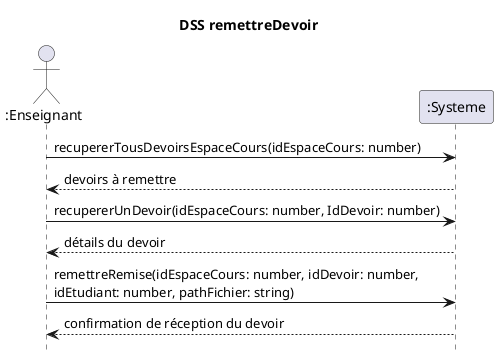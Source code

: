 @startuml dss_remettreDevoir
title DSS remettreDevoir
hide footbox
actor ":Enseignant" as enseignant
participant ":Systeme" as systeme

enseignant ->  systeme : recupererTousDevoirsEspaceCours(idEspaceCours: number)
systeme --> enseignant : devoirs à remettre
enseignant -> systeme : recupererUnDevoir(idEspaceCours: number, IdDevoir: number)
systeme --> enseignant : détails du devoir
enseignant -> systeme : remettreRemise(idEspaceCours: number, idDevoir: number,\nidEtudiant: number, pathFichier: string)
systeme --> enseignant : confirmation de réception du devoir
@enduml